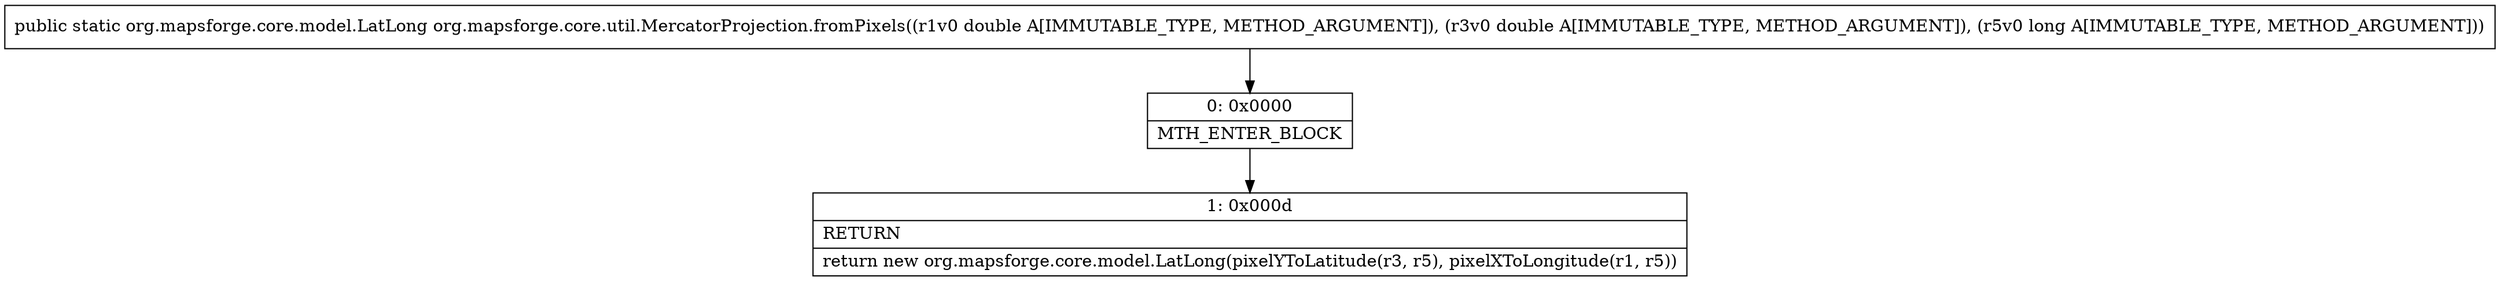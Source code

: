 digraph "CFG fororg.mapsforge.core.util.MercatorProjection.fromPixels(DDJ)Lorg\/mapsforge\/core\/model\/LatLong;" {
Node_0 [shape=record,label="{0\:\ 0x0000|MTH_ENTER_BLOCK\l}"];
Node_1 [shape=record,label="{1\:\ 0x000d|RETURN\l|return new org.mapsforge.core.model.LatLong(pixelYToLatitude(r3, r5), pixelXToLongitude(r1, r5))\l}"];
MethodNode[shape=record,label="{public static org.mapsforge.core.model.LatLong org.mapsforge.core.util.MercatorProjection.fromPixels((r1v0 double A[IMMUTABLE_TYPE, METHOD_ARGUMENT]), (r3v0 double A[IMMUTABLE_TYPE, METHOD_ARGUMENT]), (r5v0 long A[IMMUTABLE_TYPE, METHOD_ARGUMENT])) }"];
MethodNode -> Node_0;
Node_0 -> Node_1;
}

